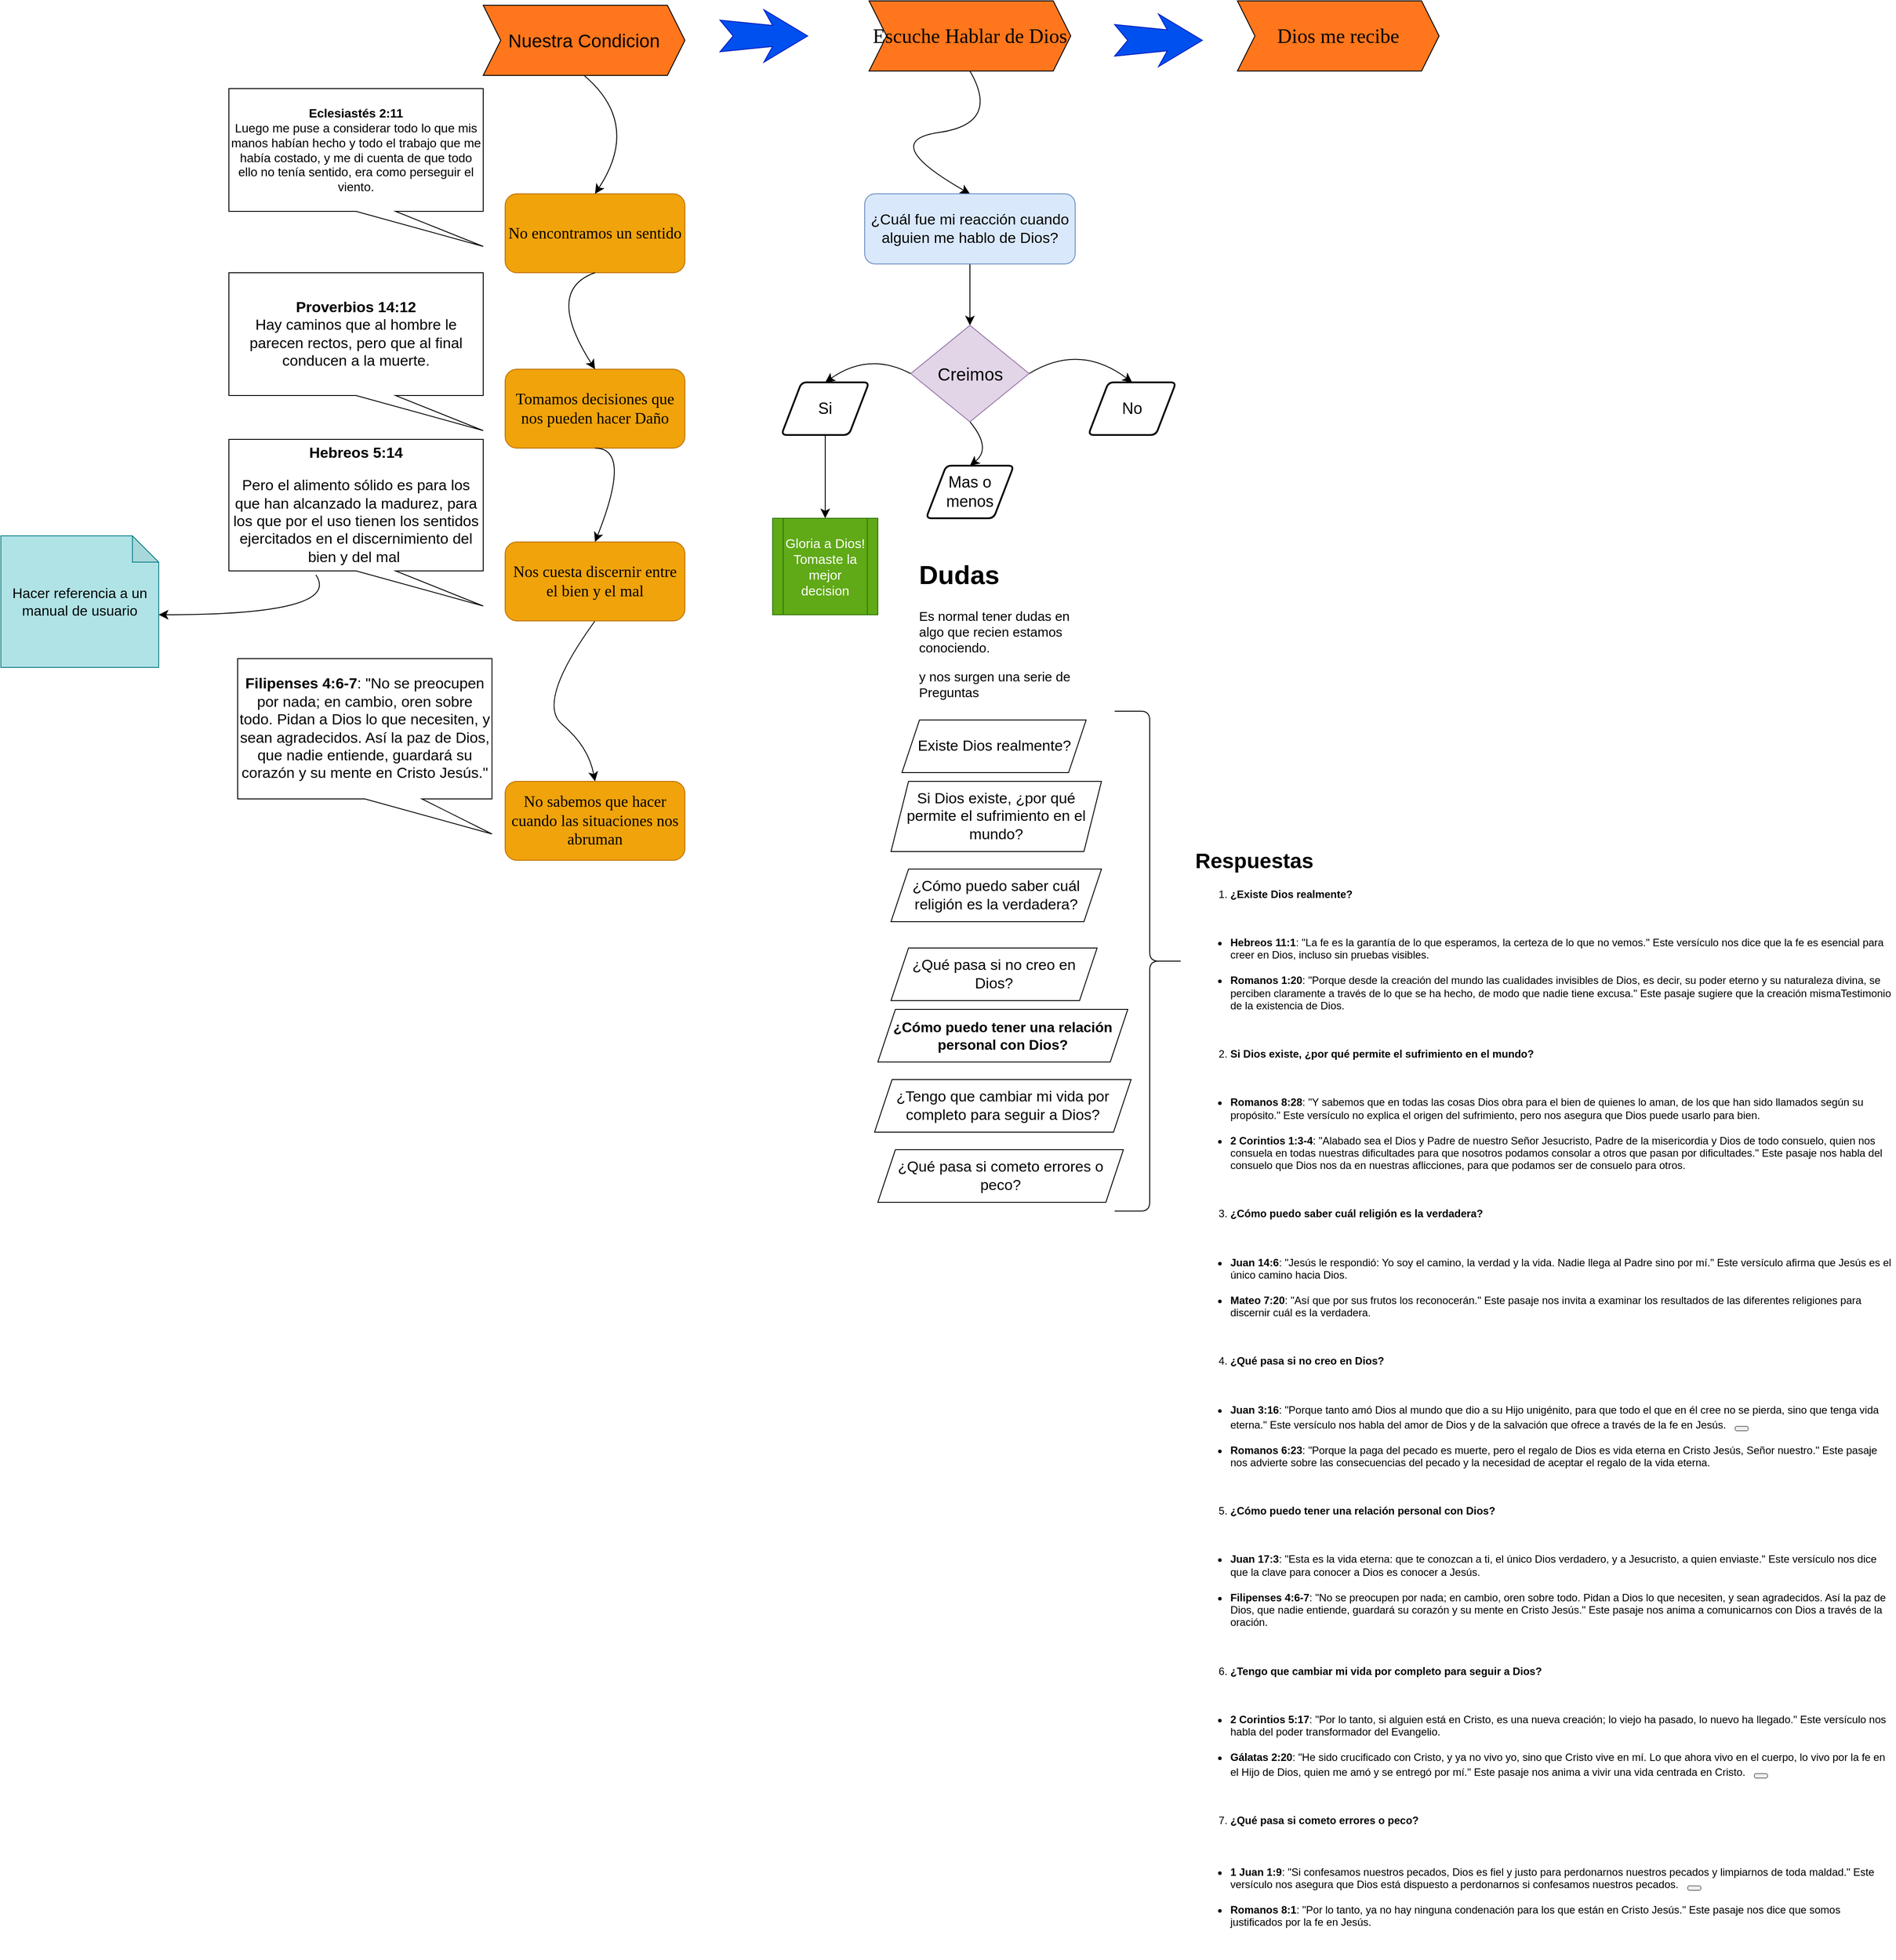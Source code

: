 <mxfile version="26.0.15">
  <diagram id="6a731a19-8d31-9384-78a2-239565b7b9f0" name="Page-1">
    <mxGraphModel dx="3517" dy="2450" grid="1" gridSize="10" guides="1" tooltips="1" connect="1" arrows="1" fold="1" page="1" pageScale="1" pageWidth="827" pageHeight="1169" background="#ffffff" math="0" shadow="0">
      <root>
        <mxCell id="0" />
        <mxCell id="1" parent="0" />
        <mxCell id="8QwUIdv59JDNFcZYNyJV-1544" value="Nuestra Condicion" style="shape=step;perimeter=stepPerimeter;whiteSpace=wrap;html=1;fixedSize=1;fillColor=#FF761C;fontSize=21;fontColor=default;" parent="1" vertex="1">
          <mxGeometry x="120" y="215" width="230" height="80" as="geometry" />
        </mxCell>
        <mxCell id="8QwUIdv59JDNFcZYNyJV-1545" value="No encontramos un sentido" style="rounded=1;whiteSpace=wrap;html=1;fontSize=18;fontFamily=Comic Sans MS;fillColor=#f0a30a;strokeColor=#BD7000;fontColor=#000000;" parent="1" vertex="1">
          <mxGeometry x="145" y="430" width="205" height="90" as="geometry" />
        </mxCell>
        <mxCell id="8QwUIdv59JDNFcZYNyJV-1546" value="" style="curved=1;endArrow=classic;html=1;rounded=0;fontSize=12;startSize=8;endSize=8;entryX=0.5;entryY=0;entryDx=0;entryDy=0;exitX=0.5;exitY=1;exitDx=0;exitDy=0;" parent="1" source="8QwUIdv59JDNFcZYNyJV-1544" target="8QwUIdv59JDNFcZYNyJV-1545" edge="1">
          <mxGeometry width="50" height="50" relative="1" as="geometry">
            <mxPoint x="340" y="360" as="sourcePoint" />
            <mxPoint x="550" y="420" as="targetPoint" />
            <Array as="points">
              <mxPoint x="300" y="350" />
            </Array>
          </mxGeometry>
        </mxCell>
        <mxCell id="8QwUIdv59JDNFcZYNyJV-1548" value="Tomamos decisiones que nos pueden hacer Daño" style="rounded=1;whiteSpace=wrap;html=1;fontSize=18;fontFamily=Comic Sans MS;fillColor=#f0a30a;fontColor=#000000;strokeColor=#BD7000;" parent="1" vertex="1">
          <mxGeometry x="145" y="630" width="205" height="90" as="geometry" />
        </mxCell>
        <mxCell id="eBeqlfXdFcknBQ0bVVcv-2" style="edgeStyle=none;curved=1;rounded=0;orthogonalLoop=1;jettySize=auto;html=1;exitX=0.5;exitY=1;exitDx=0;exitDy=0;entryX=0.5;entryY=0;entryDx=0;entryDy=0;fontSize=12;startSize=8;endSize=8;" edge="1" parent="1" source="8QwUIdv59JDNFcZYNyJV-1550" target="eBeqlfXdFcknBQ0bVVcv-1">
          <mxGeometry relative="1" as="geometry">
            <Array as="points">
              <mxPoint x="180" y="1010" />
              <mxPoint x="240" y="1060" />
            </Array>
          </mxGeometry>
        </mxCell>
        <mxCell id="8QwUIdv59JDNFcZYNyJV-1550" value="Nos cuesta discernir entre el bien y el mal" style="rounded=1;whiteSpace=wrap;html=1;fontSize=18;fontFamily=Comic Sans MS;fillColor=#f0a30a;fontColor=#000000;strokeColor=#BD7000;" parent="1" vertex="1">
          <mxGeometry x="145" y="827" width="205" height="90" as="geometry" />
        </mxCell>
        <mxCell id="8QwUIdv59JDNFcZYNyJV-1551" value="" style="curved=1;endArrow=classic;html=1;rounded=0;fontSize=12;startSize=8;endSize=8;entryX=0.5;entryY=0;entryDx=0;entryDy=0;exitX=0.5;exitY=1;exitDx=0;exitDy=0;" parent="1" source="8QwUIdv59JDNFcZYNyJV-1545" target="8QwUIdv59JDNFcZYNyJV-1548" edge="1">
          <mxGeometry width="50" height="50" relative="1" as="geometry">
            <mxPoint x="250" y="540" as="sourcePoint" />
            <mxPoint x="234" y="590" as="targetPoint" />
            <Array as="points">
              <mxPoint x="190" y="540" />
            </Array>
          </mxGeometry>
        </mxCell>
        <mxCell id="8QwUIdv59JDNFcZYNyJV-1552" value="" style="curved=1;endArrow=classic;html=1;rounded=0;fontSize=12;startSize=8;endSize=8;entryX=0.5;entryY=0;entryDx=0;entryDy=0;exitX=0.5;exitY=1;exitDx=0;exitDy=0;" parent="1" source="8QwUIdv59JDNFcZYNyJV-1548" target="8QwUIdv59JDNFcZYNyJV-1550" edge="1">
          <mxGeometry width="50" height="50" relative="1" as="geometry">
            <mxPoint x="104" y="690" as="sourcePoint" />
            <mxPoint x="104" y="776" as="targetPoint" />
            <Array as="points">
              <mxPoint x="290" y="720" />
            </Array>
          </mxGeometry>
        </mxCell>
        <mxCell id="8QwUIdv59JDNFcZYNyJV-1553" value="&lt;strong&gt;Eclesiastés 2:11&lt;/strong&gt;&lt;br&gt;Luego me puse a considerar todo lo que mis manos habían hecho y todo el trabajo que me había costado, y me di cuenta de que todo ello no tenía sentido, era como perseguir el viento." style="shape=callout;whiteSpace=wrap;html=1;perimeter=calloutPerimeter;position2=1;size=40;position=0.5;base=45;fontSize=14;" parent="1" vertex="1">
          <mxGeometry x="-170" y="310" width="290" height="180" as="geometry" />
        </mxCell>
        <mxCell id="8QwUIdv59JDNFcZYNyJV-1555" value="&lt;strong&gt;Proverbios 14:12&lt;/strong&gt;&lt;br&gt;Hay caminos que al hombre le parecen rectos, pero que al final conducen a la muerte." style="shape=callout;whiteSpace=wrap;html=1;perimeter=calloutPerimeter;position2=1;size=40;position=0.5;base=45;fontSize=17;" parent="1" vertex="1">
          <mxGeometry x="-170" y="520" width="290" height="180" as="geometry" />
        </mxCell>
        <mxCell id="eBeqlfXdFcknBQ0bVVcv-5" style="edgeStyle=none;curved=1;rounded=0;orthogonalLoop=1;jettySize=auto;html=1;exitX=0.5;exitY=1;exitDx=0;exitDy=0;entryX=0.5;entryY=0;entryDx=0;entryDy=0;fontSize=12;startSize=8;endSize=8;" edge="1" parent="1" source="8QwUIdv59JDNFcZYNyJV-1556" target="eBeqlfXdFcknBQ0bVVcv-4">
          <mxGeometry relative="1" as="geometry">
            <Array as="points">
              <mxPoint x="710" y="350" />
              <mxPoint x="570" y="370" />
            </Array>
          </mxGeometry>
        </mxCell>
        <mxCell id="8QwUIdv59JDNFcZYNyJV-1556" value="Escuche Hablar de Dios" style="shape=step;perimeter=stepPerimeter;whiteSpace=wrap;html=1;fixedSize=1;fillColor=#FF761C;fontFamily=Tahoma;fontColor=default;labelBackgroundColor=none;fontSize=23;" parent="1" vertex="1">
          <mxGeometry x="560" y="210" width="230" height="80" as="geometry" />
        </mxCell>
        <mxCell id="8QwUIdv59JDNFcZYNyJV-1558" value="Dios me recibe" style="shape=step;perimeter=stepPerimeter;whiteSpace=wrap;html=1;fixedSize=1;fillColor=#FF761C;fontFamily=Tahoma;fontColor=default;labelBackgroundColor=none;fontSize=23;" parent="1" vertex="1">
          <mxGeometry x="980" y="210" width="230" height="80" as="geometry" />
        </mxCell>
        <mxCell id="8QwUIdv59JDNFcZYNyJV-1560" value="&lt;p data-sourcepos=&quot;3:1-3:16&quot;&gt;&lt;strong&gt;Hebreos 5:14&lt;/strong&gt;&lt;/p&gt;&lt;p data-sourcepos=&quot;3:1-3:16&quot;&gt;&lt;span style=&quot;background-color: transparent; color: light-dark(rgb(0, 0, 0), rgb(255, 255, 255));&quot;&gt;Pero el alimento sólido es para los que han alcanzado la madurez, para los que por el uso tienen los sentidos ejercitados en el discernimiento del bien y del mal&amp;nbsp;&lt;/span&gt;&lt;/p&gt;" style="shape=callout;whiteSpace=wrap;html=1;perimeter=calloutPerimeter;position2=1;size=40;position=0.5;base=45;fontSize=17;" parent="1" vertex="1">
          <mxGeometry x="-170" y="710" width="290" height="190" as="geometry" />
        </mxCell>
        <mxCell id="8QwUIdv59JDNFcZYNyJV-1561" value="Hacer referencia a un manual de usuario" style="shape=note;whiteSpace=wrap;html=1;backgroundOutline=1;darkOpacity=0.05;fillColor=#b0e3e6;strokeColor=#0e8088;fontSize=16;" parent="1" vertex="1">
          <mxGeometry x="-430" y="820" width="180" height="150" as="geometry" />
        </mxCell>
        <mxCell id="8QwUIdv59JDNFcZYNyJV-1562" value="" style="curved=1;endArrow=classic;html=1;rounded=0;fontSize=12;startSize=8;endSize=8;exitX=0.342;exitY=0.813;exitDx=0;exitDy=0;exitPerimeter=0;entryX=0;entryY=0;entryDx=180;entryDy=90;entryPerimeter=0;" parent="1" source="8QwUIdv59JDNFcZYNyJV-1560" target="8QwUIdv59JDNFcZYNyJV-1561" edge="1">
          <mxGeometry width="50" height="50" relative="1" as="geometry">
            <mxPoint x="-100" y="940" as="sourcePoint" />
            <mxPoint x="60" y="930" as="targetPoint" />
            <Array as="points">
              <mxPoint x="-40" y="910" />
            </Array>
          </mxGeometry>
        </mxCell>
        <mxCell id="eBeqlfXdFcknBQ0bVVcv-1" value="No sabemos que hacer cuando las situaciones nos abruman" style="rounded=1;whiteSpace=wrap;html=1;fontSize=18;fontFamily=Comic Sans MS;fillColor=#f0a30a;fontColor=#000000;strokeColor=#BD7000;" vertex="1" parent="1">
          <mxGeometry x="145" y="1100" width="205" height="90" as="geometry" />
        </mxCell>
        <mxCell id="eBeqlfXdFcknBQ0bVVcv-3" value="&lt;p data-sourcepos=&quot;3:1-3:16&quot;&gt;&lt;strong&gt;Filipenses 4:6-7&lt;/strong&gt;: &quot;No se preocupen por nada; en cambio, oren sobre todo. Pidan a Dios lo que necesiten, y sean agradecidos. Así la paz de Dios, que nadie entiende, guardará su corazón y su mente en Cristo Jesús.&quot;&lt;/p&gt;" style="shape=callout;whiteSpace=wrap;html=1;perimeter=calloutPerimeter;position2=1;size=40;position=0.5;base=65;fontSize=17;" vertex="1" parent="1">
          <mxGeometry x="-160" y="960" width="290" height="200" as="geometry" />
        </mxCell>
        <mxCell id="eBeqlfXdFcknBQ0bVVcv-17" style="edgeStyle=none;curved=1;rounded=0;orthogonalLoop=1;jettySize=auto;html=1;exitX=0.5;exitY=1;exitDx=0;exitDy=0;entryX=0.5;entryY=0;entryDx=0;entryDy=0;fontSize=12;startSize=8;endSize=8;" edge="1" parent="1" source="eBeqlfXdFcknBQ0bVVcv-4" target="eBeqlfXdFcknBQ0bVVcv-6">
          <mxGeometry relative="1" as="geometry" />
        </mxCell>
        <mxCell id="eBeqlfXdFcknBQ0bVVcv-4" value="¿Cuál fue mi reacción cuando alguien me hablo de Dios?" style="rounded=1;whiteSpace=wrap;html=1;fillColor=#dae8fc;strokeColor=#6c8ebf;fontSize=17;" vertex="1" parent="1">
          <mxGeometry x="555" y="430" width="240" height="80" as="geometry" />
        </mxCell>
        <mxCell id="eBeqlfXdFcknBQ0bVVcv-10" style="edgeStyle=none;curved=1;rounded=0;orthogonalLoop=1;jettySize=auto;html=1;exitX=0;exitY=0.5;exitDx=0;exitDy=0;entryX=0.5;entryY=0;entryDx=0;entryDy=0;fontSize=12;startSize=8;endSize=8;" edge="1" parent="1" source="eBeqlfXdFcknBQ0bVVcv-6" target="eBeqlfXdFcknBQ0bVVcv-7">
          <mxGeometry relative="1" as="geometry">
            <Array as="points">
              <mxPoint x="560" y="610" />
            </Array>
          </mxGeometry>
        </mxCell>
        <mxCell id="eBeqlfXdFcknBQ0bVVcv-11" style="edgeStyle=none;curved=1;rounded=0;orthogonalLoop=1;jettySize=auto;html=1;exitX=1;exitY=0.5;exitDx=0;exitDy=0;entryX=0.5;entryY=0;entryDx=0;entryDy=0;fontSize=12;startSize=8;endSize=8;" edge="1" parent="1" source="eBeqlfXdFcknBQ0bVVcv-6" target="eBeqlfXdFcknBQ0bVVcv-9">
          <mxGeometry relative="1" as="geometry">
            <Array as="points">
              <mxPoint x="800" y="600" />
            </Array>
          </mxGeometry>
        </mxCell>
        <mxCell id="eBeqlfXdFcknBQ0bVVcv-12" style="edgeStyle=none;curved=1;rounded=0;orthogonalLoop=1;jettySize=auto;html=1;exitX=0.5;exitY=1;exitDx=0;exitDy=0;entryX=0.5;entryY=0;entryDx=0;entryDy=0;fontSize=12;startSize=8;endSize=8;" edge="1" parent="1" source="eBeqlfXdFcknBQ0bVVcv-6" target="eBeqlfXdFcknBQ0bVVcv-8">
          <mxGeometry relative="1" as="geometry">
            <Array as="points">
              <mxPoint x="700" y="720" />
            </Array>
          </mxGeometry>
        </mxCell>
        <mxCell id="eBeqlfXdFcknBQ0bVVcv-6" value="Creimos" style="rhombus;whiteSpace=wrap;html=1;fontSize=20;fillColor=#e1d5e7;strokeColor=#9673a6;" vertex="1" parent="1">
          <mxGeometry x="607.5" y="580" width="135" height="110" as="geometry" />
        </mxCell>
        <mxCell id="eBeqlfXdFcknBQ0bVVcv-14" style="edgeStyle=none;curved=1;rounded=0;orthogonalLoop=1;jettySize=auto;html=1;exitX=0.5;exitY=1;exitDx=0;exitDy=0;fontSize=12;startSize=8;endSize=8;" edge="1" parent="1" source="eBeqlfXdFcknBQ0bVVcv-7" target="eBeqlfXdFcknBQ0bVVcv-13">
          <mxGeometry relative="1" as="geometry" />
        </mxCell>
        <mxCell id="eBeqlfXdFcknBQ0bVVcv-7" value="Si" style="shape=parallelogram;html=1;strokeWidth=2;perimeter=parallelogramPerimeter;whiteSpace=wrap;rounded=1;arcSize=12;size=0.23;fontSize=18;" vertex="1" parent="1">
          <mxGeometry x="460" y="645" width="100" height="60" as="geometry" />
        </mxCell>
        <mxCell id="eBeqlfXdFcknBQ0bVVcv-8" value="Mas o menos" style="shape=parallelogram;html=1;strokeWidth=2;perimeter=parallelogramPerimeter;whiteSpace=wrap;rounded=1;arcSize=12;size=0.23;fontSize=18;" vertex="1" parent="1">
          <mxGeometry x="625" y="740" width="100" height="60" as="geometry" />
        </mxCell>
        <mxCell id="eBeqlfXdFcknBQ0bVVcv-9" value="No" style="shape=parallelogram;html=1;strokeWidth=2;perimeter=parallelogramPerimeter;whiteSpace=wrap;rounded=1;arcSize=12;size=0.23;fontSize=18;" vertex="1" parent="1">
          <mxGeometry x="810" y="645" width="100" height="60" as="geometry" />
        </mxCell>
        <mxCell id="eBeqlfXdFcknBQ0bVVcv-13" value="Gloria a Dios!&lt;div&gt;Tomaste la mejor decision&lt;/div&gt;" style="shape=process;whiteSpace=wrap;html=1;backgroundOutline=1;fontSize=15;fillColor=#60a917;fontColor=#ffffff;strokeColor=#2D7600;" vertex="1" parent="1">
          <mxGeometry x="450" y="800" width="120" height="110" as="geometry" />
        </mxCell>
        <mxCell id="eBeqlfXdFcknBQ0bVVcv-15" value="" style="html=1;shadow=0;dashed=0;align=center;verticalAlign=middle;shape=mxgraph.arrows2.stylisedArrow;dy=0.6;dx=40;notch=15;feather=0.4;fillColor=#0050ef;fontColor=#ffffff;strokeColor=#001DBC;" vertex="1" parent="1">
          <mxGeometry x="390" y="220" width="100" height="60" as="geometry" />
        </mxCell>
        <mxCell id="eBeqlfXdFcknBQ0bVVcv-16" value="" style="html=1;shadow=0;dashed=0;align=center;verticalAlign=middle;shape=mxgraph.arrows2.stylisedArrow;dy=0.6;dx=40;notch=15;feather=0.4;fillColor=#0050ef;fontColor=#ffffff;strokeColor=#001DBC;" vertex="1" parent="1">
          <mxGeometry x="840" y="225" width="100" height="60" as="geometry" />
        </mxCell>
        <mxCell id="eBeqlfXdFcknBQ0bVVcv-18" value="&lt;h1 style=&quot;margin-top: 0px;&quot;&gt;Dudas&lt;/h1&gt;&lt;p&gt;&lt;font&gt;Es normal tener dudas en algo que recien estamos conociendo.&lt;/font&gt;&lt;/p&gt;&lt;p&gt;&lt;font&gt;y nos surgen una serie de Preguntas&lt;/font&gt;&lt;/p&gt;" style="text;html=1;whiteSpace=wrap;overflow=hidden;rounded=0;fontSize=15;" vertex="1" parent="1">
          <mxGeometry x="615" y="840" width="180" height="170" as="geometry" />
        </mxCell>
        <mxCell id="eBeqlfXdFcknBQ0bVVcv-20" value="Existe Dios realmente?" style="shape=parallelogram;perimeter=parallelogramPerimeter;whiteSpace=wrap;html=1;fixedSize=1;fontSize=17;" vertex="1" parent="1">
          <mxGeometry x="597.5" y="1030" width="210" height="60" as="geometry" />
        </mxCell>
        <mxCell id="eBeqlfXdFcknBQ0bVVcv-21" value="Si Dios existe, ¿por qué permite el sufrimiento en el mundo?" style="shape=parallelogram;perimeter=parallelogramPerimeter;whiteSpace=wrap;html=1;fixedSize=1;fontSize=17;" vertex="1" parent="1">
          <mxGeometry x="585" y="1100" width="240" height="80" as="geometry" />
        </mxCell>
        <mxCell id="eBeqlfXdFcknBQ0bVVcv-22" value="¿Cómo puedo saber cuál religión es la verdadera?" style="shape=parallelogram;perimeter=parallelogramPerimeter;whiteSpace=wrap;html=1;fixedSize=1;fontSize=17;" vertex="1" parent="1">
          <mxGeometry x="585" y="1200" width="240" height="60" as="geometry" />
        </mxCell>
        <mxCell id="eBeqlfXdFcknBQ0bVVcv-23" value="¿Qué pasa si no creo en Dios?" style="shape=parallelogram;perimeter=parallelogramPerimeter;whiteSpace=wrap;html=1;fixedSize=1;fontSize=17;" vertex="1" parent="1">
          <mxGeometry x="585" y="1290" width="235" height="60" as="geometry" />
        </mxCell>
        <mxCell id="eBeqlfXdFcknBQ0bVVcv-24" value="&lt;strong&gt;¿Cómo puedo tener una relación personal con Dios?&lt;/strong&gt;" style="shape=parallelogram;perimeter=parallelogramPerimeter;whiteSpace=wrap;html=1;fixedSize=1;fontSize=16;fontStyle=0" vertex="1" parent="1">
          <mxGeometry x="570" y="1360" width="285" height="60" as="geometry" />
        </mxCell>
        <mxCell id="eBeqlfXdFcknBQ0bVVcv-25" value="¿Tengo que cambiar mi vida por completo para seguir a Dios?" style="shape=parallelogram;perimeter=parallelogramPerimeter;whiteSpace=wrap;html=1;fixedSize=1;fontSize=17;" vertex="1" parent="1">
          <mxGeometry x="566.25" y="1440" width="292.5" height="60" as="geometry" />
        </mxCell>
        <mxCell id="eBeqlfXdFcknBQ0bVVcv-26" value="¿Qué pasa si cometo errores o peco?" style="shape=parallelogram;perimeter=parallelogramPerimeter;whiteSpace=wrap;html=1;fixedSize=1;fontSize=17;" vertex="1" parent="1">
          <mxGeometry x="570" y="1520" width="280" height="60" as="geometry" />
        </mxCell>
        <mxCell id="eBeqlfXdFcknBQ0bVVcv-27" value="" style="shape=curlyBracket;whiteSpace=wrap;html=1;rounded=1;flipH=1;labelPosition=right;verticalLabelPosition=middle;align=left;verticalAlign=middle;" vertex="1" parent="1">
          <mxGeometry x="840" y="1020" width="80" height="570" as="geometry" />
        </mxCell>
        <mxCell id="eBeqlfXdFcknBQ0bVVcv-29" value="&lt;h1 style=&quot;margin-top: 0px;&quot;&gt;Respuestas&lt;/h1&gt;&lt;ol data-sourcepos=&quot;3:1-4:0&quot;&gt;&lt;li data-sourcepos=&quot;3:1-4:0&quot;&gt;&lt;strong&gt;¿Existe Dios realmente?&lt;/strong&gt;&lt;/li&gt;&lt;br/&gt;&lt;/ol&gt;&lt;ul data-sourcepos=&quot;5:1-7:0&quot;&gt;&lt;br/&gt;&lt;li data-sourcepos=&quot;5:1-5:192&quot;&gt;&lt;strong&gt;Hebreos 11:1&lt;/strong&gt;: &quot;La fe es la garantía de lo que esperamos, la certeza de lo que no vemos.&quot; Este versículo nos dice que la fe es esencial para creer en Dios, incluso sin pruebas visibles.&lt;/li&gt;&lt;br/&gt;&lt;li data-sourcepos=&quot;6:1-7:0&quot;&gt;&lt;strong&gt;Romanos 1:20&lt;/strong&gt;: &quot;Porque desde la creación del mundo las cualidades invisibles de Dios, es decir, su poder eterno y su naturaleza divina, se perciben claramente a través de lo que se ha hecho, de modo que nadie tiene excusa.&quot; Este pasaje sugiere que la creación mismaTestimonio de la existencia de Dios.&lt;/li&gt;&lt;br/&gt;&lt;/ul&gt;&lt;ol start=&quot;2&quot; data-sourcepos=&quot;8:1-9:0&quot;&gt;&lt;br/&gt;&lt;li data-sourcepos=&quot;8:1-9:0&quot;&gt;&lt;strong&gt;Si Dios existe, ¿por qué permite el sufrimiento en el mundo?&lt;/strong&gt;&lt;/li&gt;&lt;br/&gt;&lt;/ol&gt;&lt;ul data-sourcepos=&quot;10:1-12:0&quot;&gt;&lt;br/&gt;&lt;li data-sourcepos=&quot;10:1-10:251&quot;&gt;&lt;strong&gt;Romanos 8:28&lt;/strong&gt;: &quot;Y sabemos que en todas las cosas Dios obra para el bien de quienes lo aman, de los que han sido llamados según su propósito.&quot; Este versículo no explica el origen del sufrimiento, pero nos asegura que Dios puede usarlo para bien.&lt;/li&gt;&lt;br/&gt;&lt;li data-sourcepos=&quot;11:1-12:0&quot;&gt;&lt;strong&gt;2 Corintios 1:3-4&lt;/strong&gt;: &quot;Alabado sea el Dios y Padre de nuestro Señor Jesucristo, Padre de la misericordia y Dios de todo consuelo, quien nos consuela en todas nuestras dificultades para que nosotros podamos consolar a otros que pasan por dificultades.&quot; Este pasaje nos habla del consuelo que Dios nos da en nuestras aflicciones, para que podamos ser de consuelo para otros.&lt;/li&gt;&lt;br/&gt;&lt;/ul&gt;&lt;ol start=&quot;3&quot; data-sourcepos=&quot;13:1-14:0&quot;&gt;&lt;br/&gt;&lt;li data-sourcepos=&quot;13:1-14:0&quot;&gt;&lt;strong&gt;¿Cómo puedo saber cuál religión es la verdadera?&lt;/strong&gt;&lt;/li&gt;&lt;br/&gt;&lt;/ol&gt;&lt;ul data-sourcepos=&quot;15:1-17:0&quot;&gt;&lt;br/&gt;&lt;li data-sourcepos=&quot;15:1-15:176&quot;&gt;&lt;strong&gt;Juan 14:6&lt;/strong&gt;: &quot;Jesús le respondió: Yo soy el camino, la verdad y la vida. Nadie llega al Padre sino por mí.&quot; Este versículo afirma que Jesús es el único camino hacia Dios.&lt;/li&gt;&lt;br/&gt;&lt;li data-sourcepos=&quot;16:1-17:0&quot;&gt;&lt;strong&gt;Mateo 7:20&lt;/strong&gt;: &quot;Así que por sus frutos los reconocerán.&quot; Este pasaje nos invita a examinar los resultados de las diferentes religiones para discernir cuál es la verdadera.&lt;/li&gt;&lt;br/&gt;&lt;/ul&gt;&lt;ol start=&quot;4&quot; data-sourcepos=&quot;18:1-19:0&quot;&gt;&lt;br/&gt;&lt;li data-sourcepos=&quot;18:1-19:0&quot;&gt;&lt;strong&gt;¿Qué pasa si no creo en Dios?&lt;/strong&gt;&lt;/li&gt;&lt;br/&gt;&lt;/ol&gt;&lt;ul data-sourcepos=&quot;20:1-22:0&quot;&gt;&lt;br/&gt;&lt;li data-sourcepos=&quot;20:1-20:266&quot;&gt;&lt;strong&gt;Juan 3:16&lt;/strong&gt;: &lt;span class=&quot;citation-0 citation-end-0&quot;&gt;&quot;Porque tanto amó Dios al mundo que dio a su Hijo unigénito, para que todo el que en él cree no se pierda, sino que tenga vida eterna.&quot;&lt;sup data-turn-source-index=&quot;1&quot; class=&quot;superscript&quot;&gt;&lt;/sup&gt;&lt;/span&gt; Este versículo nos habla del amor de Dios y de la salvación que ofrece a través de la fe en Jesús.&lt;span class=&quot;button-container hide-from-message-actions ng-star-inserted&quot;&gt; &amp;nbsp; &lt;button aria-describedby=&quot;cdk-describedby-message-ng-1-40&quot; aria-expanded=&quot;false&quot; class=&quot;mat-mdc-tooltip-trigger button image-fade-on hide-from-message-actions&quot; aria-controls=&quot;sources&quot;&gt;&lt;/button&gt;&lt;/span&gt;&lt;div class=&quot;container ng-tns-c98740562-35 hide&quot;&gt;&lt;div class=&quot;carousel-container ng-tns-c98740562-35&quot;&gt;&lt;div class=&quot;carousel-content ng-tns-c98740562-35&quot;&gt;&lt;div class=&quot;sources-carousel-source ng-tns-c98740562-35 hide ng-star-inserted&quot; data-test-id=&quot;sources-carousel-source&quot;&gt;&lt;/div&gt;&lt;/div&gt;&lt;/div&gt;&lt;/div&gt;&lt;/li&gt;&lt;br/&gt;&lt;li data-sourcepos=&quot;21:1-22:0&quot;&gt;&lt;strong&gt;Romanos 6:23&lt;/strong&gt;: &quot;Porque la paga del pecado es muerte, pero el regalo de Dios es vida eterna en Cristo Jesús, Señor nuestro.&quot; Este pasaje nos advierte sobre las consecuencias del pecado y la necesidad de aceptar el regalo de la vida eterna.&lt;/li&gt;&lt;br/&gt;&lt;/ul&gt;&lt;ol start=&quot;5&quot; data-sourcepos=&quot;23:1-24:0&quot;&gt;&lt;br/&gt;&lt;li data-sourcepos=&quot;23:1-24:0&quot;&gt;&lt;strong&gt;¿Cómo puedo tener una relación personal con Dios?&lt;/strong&gt;&lt;/li&gt;&lt;br/&gt;&lt;/ol&gt;&lt;ul data-sourcepos=&quot;25:1-27:0&quot;&gt;&lt;br/&gt;&lt;li data-sourcepos=&quot;25:1-25:202&quot;&gt;&lt;strong&gt;Juan 17:3&lt;/strong&gt;: &quot;Esta es la vida eterna: que te conozcan a ti, el único Dios verdadero, y a Jesucristo, a quien enviaste.&quot; Este versículo nos dice que la clave para conocer a Dios es conocer a Jesús.&lt;/li&gt;&lt;br/&gt;&lt;li data-sourcepos=&quot;26:1-27:0&quot;&gt;&lt;strong&gt;Filipenses 4:6-7&lt;/strong&gt;: &quot;No se preocupen por nada; en cambio, oren sobre todo. Pidan a Dios lo que necesiten, y sean agradecidos. Así la paz de Dios, que nadie entiende, guardará su corazón y su mente en Cristo Jesús.&quot; Este pasaje nos anima a comunicarnos con Dios a través de la oración.&lt;/li&gt;&lt;br/&gt;&lt;/ul&gt;&lt;ol start=&quot;6&quot; data-sourcepos=&quot;28:1-29:0&quot;&gt;&lt;br/&gt;&lt;li data-sourcepos=&quot;28:1-29:0&quot;&gt;&lt;strong&gt;¿Tengo que cambiar mi vida por completo para seguir a Dios?&lt;/strong&gt;&lt;/li&gt;&lt;br/&gt;&lt;/ol&gt;&lt;ul data-sourcepos=&quot;30:1-32:0&quot;&gt;&lt;br/&gt;&lt;li data-sourcepos=&quot;30:1-30:196&quot;&gt;&lt;strong&gt;2 Corintios 5:17&lt;/strong&gt;: &quot;Por lo tanto, si alguien está en Cristo, es una nueva creación; lo viejo ha pasado, lo nuevo ha llegado.&quot; Este versículo nos habla del poder transformador del Evangelio.&lt;/li&gt;&lt;br/&gt;&lt;li data-sourcepos=&quot;31:1-32:0&quot;&gt;&lt;strong&gt;Gálatas 2:20&lt;/strong&gt;: &lt;span class=&quot;citation-1 citation-end-1&quot;&gt;&quot;He sido crucificado con Cristo, y ya no vivo yo, sino que Cristo vive en mí. Lo que ahora vivo en el cuerpo, lo vivo por la fe en el Hijo de Dios, quien me amó y&lt;sup data-turn-source-index=&quot;2&quot; class=&quot;superscript&quot;&gt;&lt;/sup&gt;&lt;/span&gt; se entregó por mí.&quot; Este pasaje nos anima a vivir una vida centrada en Cristo.&lt;span class=&quot;button-container hide-from-message-actions ng-star-inserted&quot;&gt; &amp;nbsp; &lt;button aria-describedby=&quot;cdk-describedby-message-ng-1-40&quot; aria-expanded=&quot;false&quot; class=&quot;mat-mdc-tooltip-trigger button image-fade-on hide-from-message-actions&quot; aria-controls=&quot;sources&quot;&gt;&lt;/button&gt;&lt;/span&gt;&lt;div class=&quot;container ng-tns-c98740562-36 hide&quot;&gt;&lt;div class=&quot;carousel-container ng-tns-c98740562-36&quot;&gt;&lt;div class=&quot;carousel-content ng-tns-c98740562-36&quot;&gt;&lt;div class=&quot;sources-carousel-source ng-tns-c98740562-36 hide ng-star-inserted&quot; data-test-id=&quot;sources-carousel-source&quot;&gt;&lt;/div&gt;&lt;/div&gt;&lt;/div&gt;&lt;/div&gt;&lt;/li&gt;&lt;br/&gt;&lt;/ul&gt;&lt;ol start=&quot;7&quot; data-sourcepos=&quot;33:1-34:0&quot;&gt;&lt;br/&gt;&lt;li data-sourcepos=&quot;33:1-34:0&quot;&gt;&lt;strong&gt;¿Qué pasa si cometo errores o peco?&lt;/strong&gt;&lt;/li&gt;&lt;br/&gt;&lt;/ol&gt;&lt;ul data-sourcepos=&quot;35:1-37:0&quot;&gt;&lt;br/&gt;&lt;li data-sourcepos=&quot;35:1-35:247&quot;&gt;&lt;strong&gt;1 &lt;span class=&quot;citation-2&quot;&gt;Juan 1:9&lt;/span&gt;&lt;/strong&gt;&lt;span class=&quot;citation-2 citation-end-2&quot;&gt;: &quot;Si confesamos nuestros pecados, Dios es fiel y justo para perdonarnos nuestros pecados y limpiarnos de toda maldad.&quot;&lt;sup data-turn-source-index=&quot;3&quot; class=&quot;superscript&quot;&gt;&lt;/sup&gt;&lt;/span&gt; Este versículo nos asegura que Dios está dispuesto a perdonarnos si confesamos nuestros pecados.&lt;span class=&quot;button-container hide-from-message-actions ng-star-inserted&quot;&gt; &amp;nbsp; &lt;button aria-describedby=&quot;cdk-describedby-message-ng-1-40&quot; aria-expanded=&quot;false&quot; class=&quot;mat-mdc-tooltip-trigger button image-fade-on hide-from-message-actions&quot; aria-controls=&quot;sources&quot;&gt;&lt;/button&gt;&lt;/span&gt;&lt;div class=&quot;container ng-tns-c98740562-37 hide&quot;&gt;&lt;div class=&quot;carousel-container ng-tns-c98740562-37&quot;&gt;&lt;div class=&quot;carousel-content ng-tns-c98740562-37&quot;&gt;&lt;div class=&quot;sources-carousel-source ng-tns-c98740562-37 hide ng-star-inserted&quot; data-test-id=&quot;sources-carousel-source&quot;&gt;&lt;/div&gt;&lt;/div&gt;&lt;/div&gt;&lt;/div&gt;&lt;/li&gt;&lt;br/&gt;&lt;li data-sourcepos=&quot;36:1-37:0&quot;&gt;&lt;strong&gt;Romanos 8:1&lt;/strong&gt;: &quot;Por lo tanto, ya no hay ninguna condenación para los que están en Cristo Jesús.&quot; Este pasaje nos dice que somos justificados por la fe en Jesús.&lt;/li&gt;&lt;/ul&gt;" style="text;html=1;whiteSpace=wrap;overflow=hidden;rounded=0;" vertex="1" parent="1">
          <mxGeometry x="930" y="1170" width="800" height="1270" as="geometry" />
        </mxCell>
      </root>
    </mxGraphModel>
  </diagram>
</mxfile>
